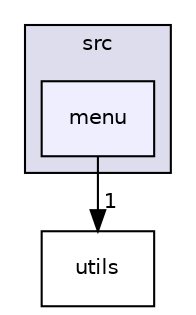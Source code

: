digraph "src/menu" {
  compound=true
  node [ fontsize="10", fontname="Helvetica"];
  edge [ labelfontsize="10", labelfontname="Helvetica"];
  subgraph clusterdir_68267d1309a1af8e8297ef4c3efbcdba {
    graph [ bgcolor="#ddddee", pencolor="black", label="src" fontname="Helvetica", fontsize="10", URL="dir_68267d1309a1af8e8297ef4c3efbcdba.html"]
  dir_1a56cc8cdc1689899910be5fa4716ee4 [shape=box, label="menu", style="filled", fillcolor="#eeeeff", pencolor="black", URL="dir_1a56cc8cdc1689899910be5fa4716ee4.html"];
  }
  dir_313caf1132e152dd9b58bea13a4052ca [shape=box label="utils" URL="dir_313caf1132e152dd9b58bea13a4052ca.html"];
  dir_1a56cc8cdc1689899910be5fa4716ee4->dir_313caf1132e152dd9b58bea13a4052ca [headlabel="1", labeldistance=1.5 headhref="dir_000004_000006.html"];
}
